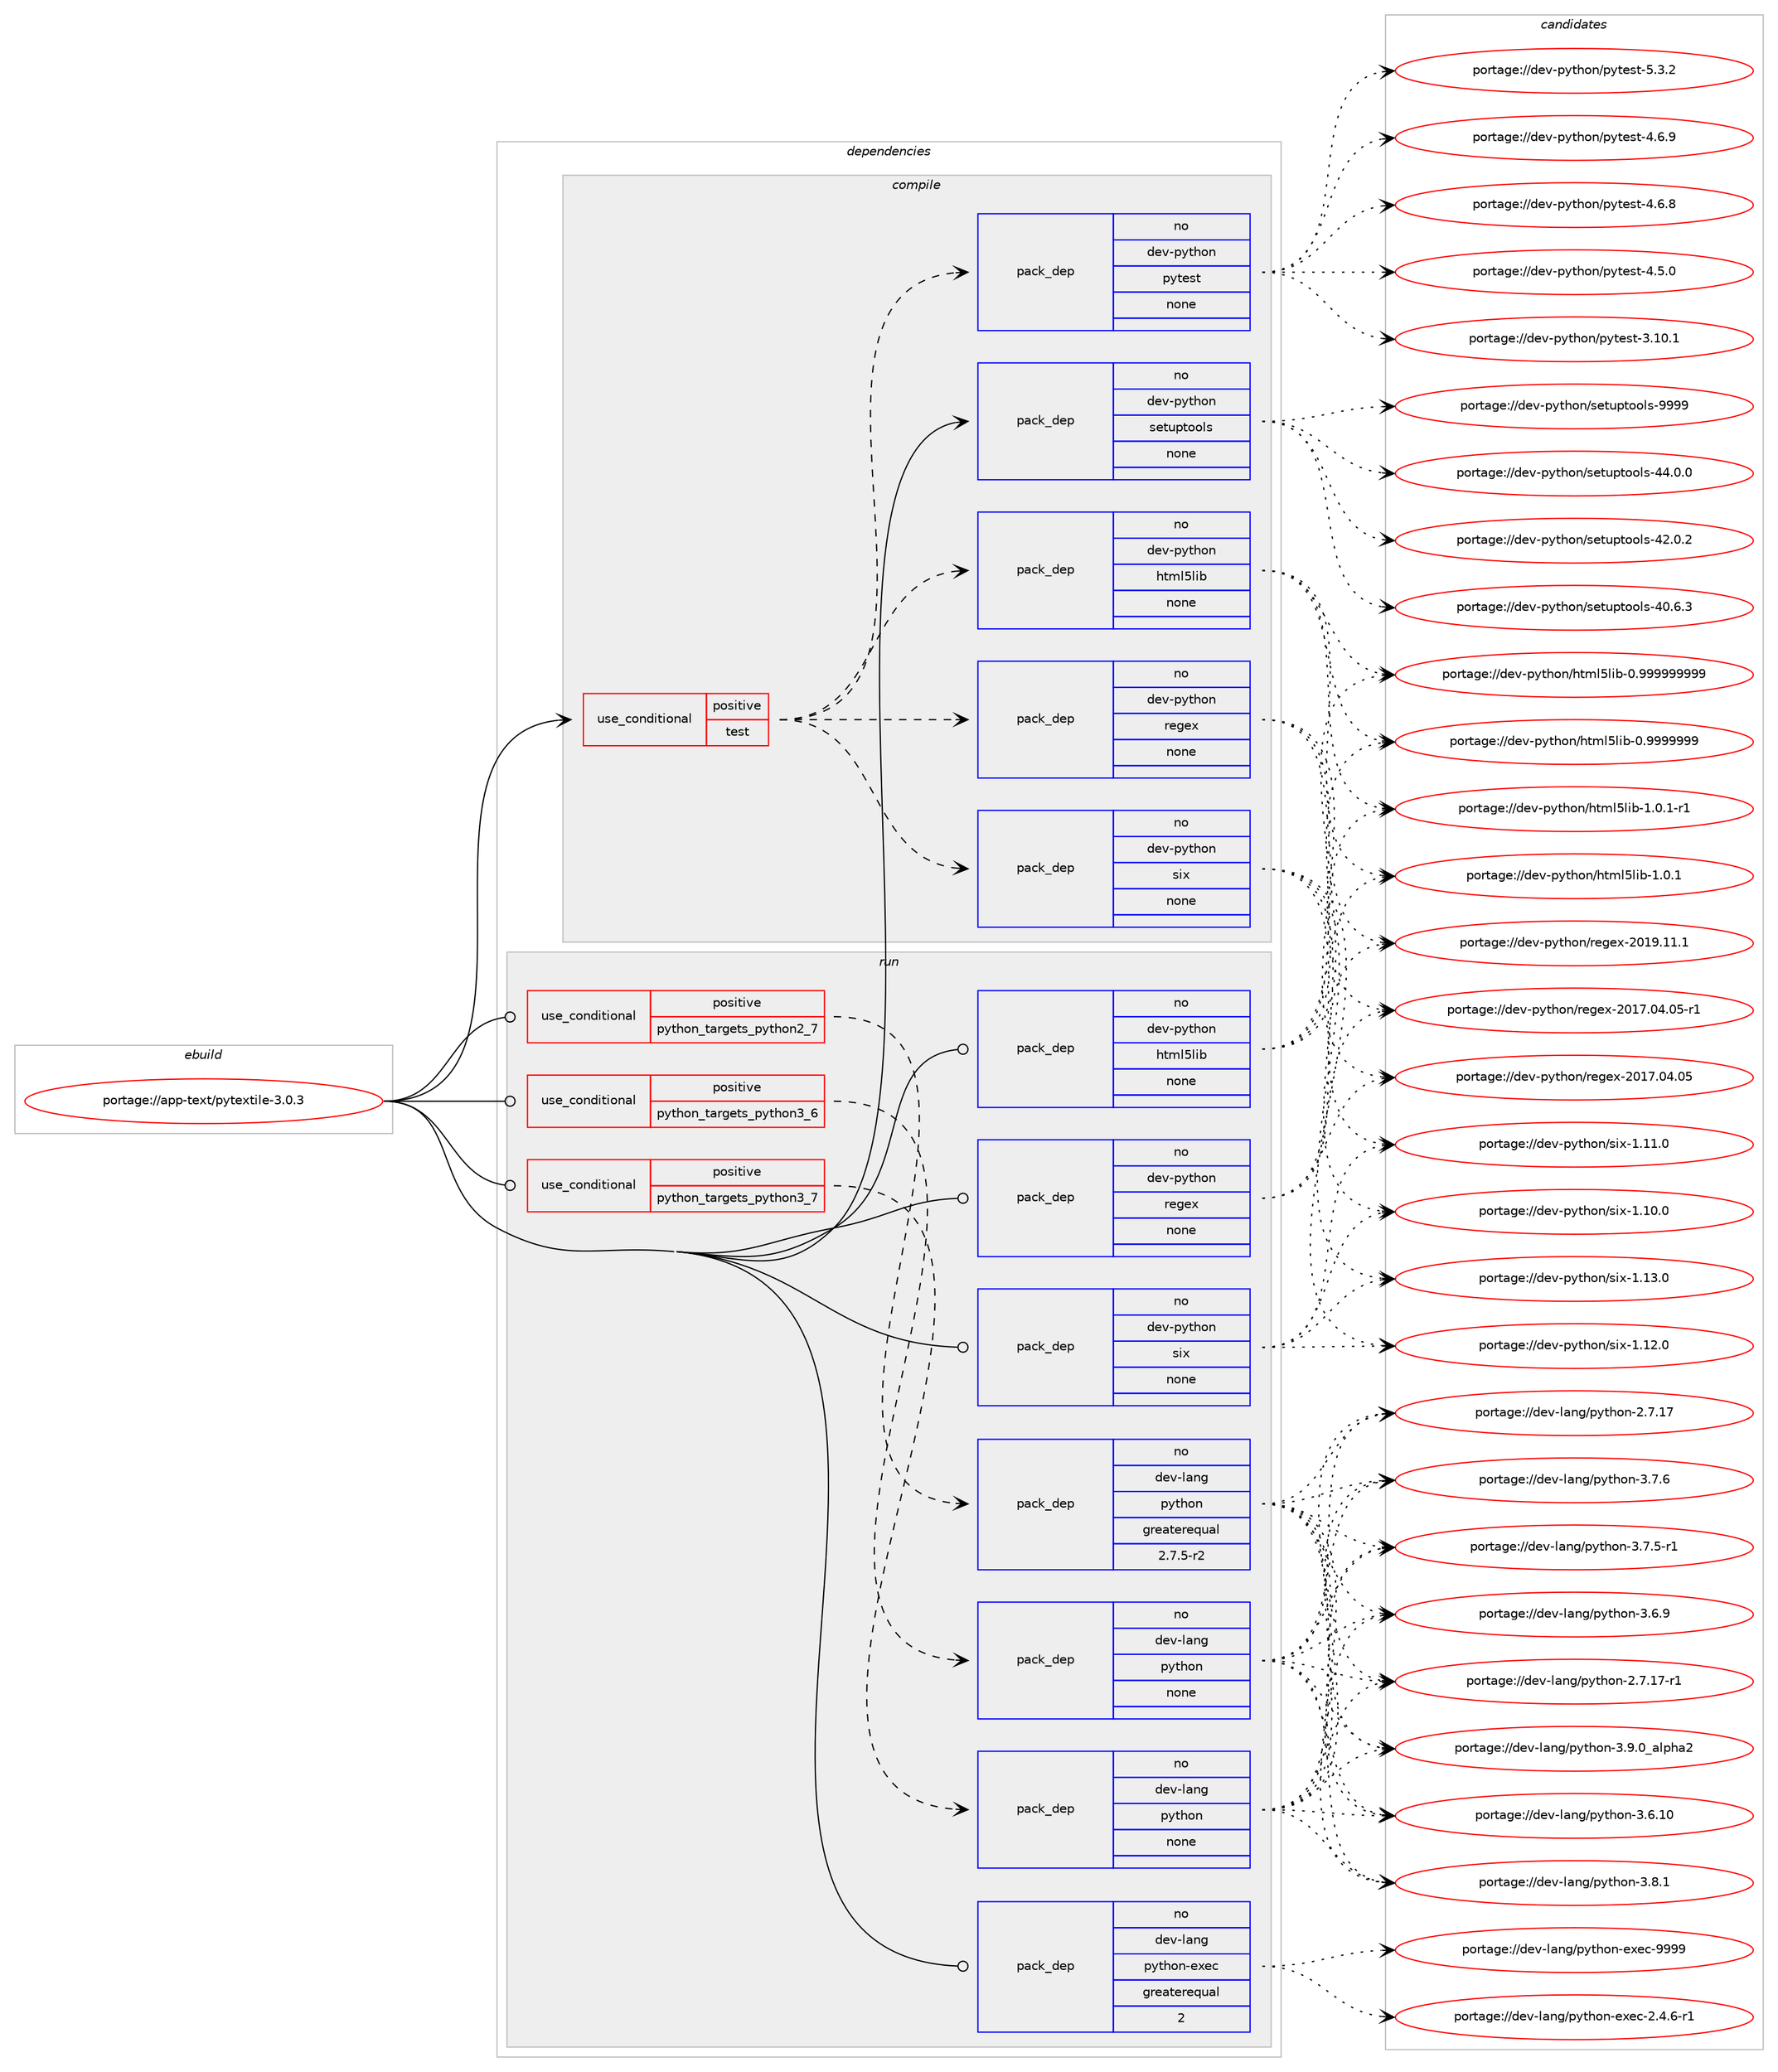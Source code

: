 digraph prolog {

# *************
# Graph options
# *************

newrank=true;
concentrate=true;
compound=true;
graph [rankdir=LR,fontname=Helvetica,fontsize=10,ranksep=1.5];#, ranksep=2.5, nodesep=0.2];
edge  [arrowhead=vee];
node  [fontname=Helvetica,fontsize=10];

# **********
# The ebuild
# **********

subgraph cluster_leftcol {
color=gray;
label=<<i>ebuild</i>>;
id [label="portage://app-text/pytextile-3.0.3", color=red, width=4, href="../app-text/pytextile-3.0.3.svg"];
}

# ****************
# The dependencies
# ****************

subgraph cluster_midcol {
color=gray;
label=<<i>dependencies</i>>;
subgraph cluster_compile {
fillcolor="#eeeeee";
style=filled;
label=<<i>compile</i>>;
subgraph cond139733 {
dependency593299 [label=<<TABLE BORDER="0" CELLBORDER="1" CELLSPACING="0" CELLPADDING="4"><TR><TD ROWSPAN="3" CELLPADDING="10">use_conditional</TD></TR><TR><TD>positive</TD></TR><TR><TD>test</TD></TR></TABLE>>, shape=none, color=red];
subgraph pack445659 {
dependency593300 [label=<<TABLE BORDER="0" CELLBORDER="1" CELLSPACING="0" CELLPADDING="4" WIDTH="220"><TR><TD ROWSPAN="6" CELLPADDING="30">pack_dep</TD></TR><TR><TD WIDTH="110">no</TD></TR><TR><TD>dev-python</TD></TR><TR><TD>html5lib</TD></TR><TR><TD>none</TD></TR><TR><TD></TD></TR></TABLE>>, shape=none, color=blue];
}
dependency593299:e -> dependency593300:w [weight=20,style="dashed",arrowhead="vee"];
subgraph pack445660 {
dependency593301 [label=<<TABLE BORDER="0" CELLBORDER="1" CELLSPACING="0" CELLPADDING="4" WIDTH="220"><TR><TD ROWSPAN="6" CELLPADDING="30">pack_dep</TD></TR><TR><TD WIDTH="110">no</TD></TR><TR><TD>dev-python</TD></TR><TR><TD>regex</TD></TR><TR><TD>none</TD></TR><TR><TD></TD></TR></TABLE>>, shape=none, color=blue];
}
dependency593299:e -> dependency593301:w [weight=20,style="dashed",arrowhead="vee"];
subgraph pack445661 {
dependency593302 [label=<<TABLE BORDER="0" CELLBORDER="1" CELLSPACING="0" CELLPADDING="4" WIDTH="220"><TR><TD ROWSPAN="6" CELLPADDING="30">pack_dep</TD></TR><TR><TD WIDTH="110">no</TD></TR><TR><TD>dev-python</TD></TR><TR><TD>six</TD></TR><TR><TD>none</TD></TR><TR><TD></TD></TR></TABLE>>, shape=none, color=blue];
}
dependency593299:e -> dependency593302:w [weight=20,style="dashed",arrowhead="vee"];
subgraph pack445662 {
dependency593303 [label=<<TABLE BORDER="0" CELLBORDER="1" CELLSPACING="0" CELLPADDING="4" WIDTH="220"><TR><TD ROWSPAN="6" CELLPADDING="30">pack_dep</TD></TR><TR><TD WIDTH="110">no</TD></TR><TR><TD>dev-python</TD></TR><TR><TD>pytest</TD></TR><TR><TD>none</TD></TR><TR><TD></TD></TR></TABLE>>, shape=none, color=blue];
}
dependency593299:e -> dependency593303:w [weight=20,style="dashed",arrowhead="vee"];
}
id:e -> dependency593299:w [weight=20,style="solid",arrowhead="vee"];
subgraph pack445663 {
dependency593304 [label=<<TABLE BORDER="0" CELLBORDER="1" CELLSPACING="0" CELLPADDING="4" WIDTH="220"><TR><TD ROWSPAN="6" CELLPADDING="30">pack_dep</TD></TR><TR><TD WIDTH="110">no</TD></TR><TR><TD>dev-python</TD></TR><TR><TD>setuptools</TD></TR><TR><TD>none</TD></TR><TR><TD></TD></TR></TABLE>>, shape=none, color=blue];
}
id:e -> dependency593304:w [weight=20,style="solid",arrowhead="vee"];
}
subgraph cluster_compileandrun {
fillcolor="#eeeeee";
style=filled;
label=<<i>compile and run</i>>;
}
subgraph cluster_run {
fillcolor="#eeeeee";
style=filled;
label=<<i>run</i>>;
subgraph cond139734 {
dependency593305 [label=<<TABLE BORDER="0" CELLBORDER="1" CELLSPACING="0" CELLPADDING="4"><TR><TD ROWSPAN="3" CELLPADDING="10">use_conditional</TD></TR><TR><TD>positive</TD></TR><TR><TD>python_targets_python2_7</TD></TR></TABLE>>, shape=none, color=red];
subgraph pack445664 {
dependency593306 [label=<<TABLE BORDER="0" CELLBORDER="1" CELLSPACING="0" CELLPADDING="4" WIDTH="220"><TR><TD ROWSPAN="6" CELLPADDING="30">pack_dep</TD></TR><TR><TD WIDTH="110">no</TD></TR><TR><TD>dev-lang</TD></TR><TR><TD>python</TD></TR><TR><TD>greaterequal</TD></TR><TR><TD>2.7.5-r2</TD></TR></TABLE>>, shape=none, color=blue];
}
dependency593305:e -> dependency593306:w [weight=20,style="dashed",arrowhead="vee"];
}
id:e -> dependency593305:w [weight=20,style="solid",arrowhead="odot"];
subgraph cond139735 {
dependency593307 [label=<<TABLE BORDER="0" CELLBORDER="1" CELLSPACING="0" CELLPADDING="4"><TR><TD ROWSPAN="3" CELLPADDING="10">use_conditional</TD></TR><TR><TD>positive</TD></TR><TR><TD>python_targets_python3_6</TD></TR></TABLE>>, shape=none, color=red];
subgraph pack445665 {
dependency593308 [label=<<TABLE BORDER="0" CELLBORDER="1" CELLSPACING="0" CELLPADDING="4" WIDTH="220"><TR><TD ROWSPAN="6" CELLPADDING="30">pack_dep</TD></TR><TR><TD WIDTH="110">no</TD></TR><TR><TD>dev-lang</TD></TR><TR><TD>python</TD></TR><TR><TD>none</TD></TR><TR><TD></TD></TR></TABLE>>, shape=none, color=blue];
}
dependency593307:e -> dependency593308:w [weight=20,style="dashed",arrowhead="vee"];
}
id:e -> dependency593307:w [weight=20,style="solid",arrowhead="odot"];
subgraph cond139736 {
dependency593309 [label=<<TABLE BORDER="0" CELLBORDER="1" CELLSPACING="0" CELLPADDING="4"><TR><TD ROWSPAN="3" CELLPADDING="10">use_conditional</TD></TR><TR><TD>positive</TD></TR><TR><TD>python_targets_python3_7</TD></TR></TABLE>>, shape=none, color=red];
subgraph pack445666 {
dependency593310 [label=<<TABLE BORDER="0" CELLBORDER="1" CELLSPACING="0" CELLPADDING="4" WIDTH="220"><TR><TD ROWSPAN="6" CELLPADDING="30">pack_dep</TD></TR><TR><TD WIDTH="110">no</TD></TR><TR><TD>dev-lang</TD></TR><TR><TD>python</TD></TR><TR><TD>none</TD></TR><TR><TD></TD></TR></TABLE>>, shape=none, color=blue];
}
dependency593309:e -> dependency593310:w [weight=20,style="dashed",arrowhead="vee"];
}
id:e -> dependency593309:w [weight=20,style="solid",arrowhead="odot"];
subgraph pack445667 {
dependency593311 [label=<<TABLE BORDER="0" CELLBORDER="1" CELLSPACING="0" CELLPADDING="4" WIDTH="220"><TR><TD ROWSPAN="6" CELLPADDING="30">pack_dep</TD></TR><TR><TD WIDTH="110">no</TD></TR><TR><TD>dev-lang</TD></TR><TR><TD>python-exec</TD></TR><TR><TD>greaterequal</TD></TR><TR><TD>2</TD></TR></TABLE>>, shape=none, color=blue];
}
id:e -> dependency593311:w [weight=20,style="solid",arrowhead="odot"];
subgraph pack445668 {
dependency593312 [label=<<TABLE BORDER="0" CELLBORDER="1" CELLSPACING="0" CELLPADDING="4" WIDTH="220"><TR><TD ROWSPAN="6" CELLPADDING="30">pack_dep</TD></TR><TR><TD WIDTH="110">no</TD></TR><TR><TD>dev-python</TD></TR><TR><TD>html5lib</TD></TR><TR><TD>none</TD></TR><TR><TD></TD></TR></TABLE>>, shape=none, color=blue];
}
id:e -> dependency593312:w [weight=20,style="solid",arrowhead="odot"];
subgraph pack445669 {
dependency593313 [label=<<TABLE BORDER="0" CELLBORDER="1" CELLSPACING="0" CELLPADDING="4" WIDTH="220"><TR><TD ROWSPAN="6" CELLPADDING="30">pack_dep</TD></TR><TR><TD WIDTH="110">no</TD></TR><TR><TD>dev-python</TD></TR><TR><TD>regex</TD></TR><TR><TD>none</TD></TR><TR><TD></TD></TR></TABLE>>, shape=none, color=blue];
}
id:e -> dependency593313:w [weight=20,style="solid",arrowhead="odot"];
subgraph pack445670 {
dependency593314 [label=<<TABLE BORDER="0" CELLBORDER="1" CELLSPACING="0" CELLPADDING="4" WIDTH="220"><TR><TD ROWSPAN="6" CELLPADDING="30">pack_dep</TD></TR><TR><TD WIDTH="110">no</TD></TR><TR><TD>dev-python</TD></TR><TR><TD>six</TD></TR><TR><TD>none</TD></TR><TR><TD></TD></TR></TABLE>>, shape=none, color=blue];
}
id:e -> dependency593314:w [weight=20,style="solid",arrowhead="odot"];
}
}

# **************
# The candidates
# **************

subgraph cluster_choices {
rank=same;
color=gray;
label=<<i>candidates</i>>;

subgraph choice445659 {
color=black;
nodesep=1;
choice100101118451121211161041111104710411610910853108105984549464846494511449 [label="portage://dev-python/html5lib-1.0.1-r1", color=red, width=4,href="../dev-python/html5lib-1.0.1-r1.svg"];
choice10010111845112121116104111110471041161091085310810598454946484649 [label="portage://dev-python/html5lib-1.0.1", color=red, width=4,href="../dev-python/html5lib-1.0.1.svg"];
choice10010111845112121116104111110471041161091085310810598454846575757575757575757 [label="portage://dev-python/html5lib-0.999999999", color=red, width=4,href="../dev-python/html5lib-0.999999999.svg"];
choice1001011184511212111610411111047104116109108531081059845484657575757575757 [label="portage://dev-python/html5lib-0.9999999", color=red, width=4,href="../dev-python/html5lib-0.9999999.svg"];
dependency593300:e -> choice100101118451121211161041111104710411610910853108105984549464846494511449:w [style=dotted,weight="100"];
dependency593300:e -> choice10010111845112121116104111110471041161091085310810598454946484649:w [style=dotted,weight="100"];
dependency593300:e -> choice10010111845112121116104111110471041161091085310810598454846575757575757575757:w [style=dotted,weight="100"];
dependency593300:e -> choice1001011184511212111610411111047104116109108531081059845484657575757575757:w [style=dotted,weight="100"];
}
subgraph choice445660 {
color=black;
nodesep=1;
choice100101118451121211161041111104711410110310112045504849574649494649 [label="portage://dev-python/regex-2019.11.1", color=red, width=4,href="../dev-python/regex-2019.11.1.svg"];
choice100101118451121211161041111104711410110310112045504849554648524648534511449 [label="portage://dev-python/regex-2017.04.05-r1", color=red, width=4,href="../dev-python/regex-2017.04.05-r1.svg"];
choice10010111845112121116104111110471141011031011204550484955464852464853 [label="portage://dev-python/regex-2017.04.05", color=red, width=4,href="../dev-python/regex-2017.04.05.svg"];
dependency593301:e -> choice100101118451121211161041111104711410110310112045504849574649494649:w [style=dotted,weight="100"];
dependency593301:e -> choice100101118451121211161041111104711410110310112045504849554648524648534511449:w [style=dotted,weight="100"];
dependency593301:e -> choice10010111845112121116104111110471141011031011204550484955464852464853:w [style=dotted,weight="100"];
}
subgraph choice445661 {
color=black;
nodesep=1;
choice100101118451121211161041111104711510512045494649514648 [label="portage://dev-python/six-1.13.0", color=red, width=4,href="../dev-python/six-1.13.0.svg"];
choice100101118451121211161041111104711510512045494649504648 [label="portage://dev-python/six-1.12.0", color=red, width=4,href="../dev-python/six-1.12.0.svg"];
choice100101118451121211161041111104711510512045494649494648 [label="portage://dev-python/six-1.11.0", color=red, width=4,href="../dev-python/six-1.11.0.svg"];
choice100101118451121211161041111104711510512045494649484648 [label="portage://dev-python/six-1.10.0", color=red, width=4,href="../dev-python/six-1.10.0.svg"];
dependency593302:e -> choice100101118451121211161041111104711510512045494649514648:w [style=dotted,weight="100"];
dependency593302:e -> choice100101118451121211161041111104711510512045494649504648:w [style=dotted,weight="100"];
dependency593302:e -> choice100101118451121211161041111104711510512045494649494648:w [style=dotted,weight="100"];
dependency593302:e -> choice100101118451121211161041111104711510512045494649484648:w [style=dotted,weight="100"];
}
subgraph choice445662 {
color=black;
nodesep=1;
choice1001011184511212111610411111047112121116101115116455346514650 [label="portage://dev-python/pytest-5.3.2", color=red, width=4,href="../dev-python/pytest-5.3.2.svg"];
choice1001011184511212111610411111047112121116101115116455246544657 [label="portage://dev-python/pytest-4.6.9", color=red, width=4,href="../dev-python/pytest-4.6.9.svg"];
choice1001011184511212111610411111047112121116101115116455246544656 [label="portage://dev-python/pytest-4.6.8", color=red, width=4,href="../dev-python/pytest-4.6.8.svg"];
choice1001011184511212111610411111047112121116101115116455246534648 [label="portage://dev-python/pytest-4.5.0", color=red, width=4,href="../dev-python/pytest-4.5.0.svg"];
choice100101118451121211161041111104711212111610111511645514649484649 [label="portage://dev-python/pytest-3.10.1", color=red, width=4,href="../dev-python/pytest-3.10.1.svg"];
dependency593303:e -> choice1001011184511212111610411111047112121116101115116455346514650:w [style=dotted,weight="100"];
dependency593303:e -> choice1001011184511212111610411111047112121116101115116455246544657:w [style=dotted,weight="100"];
dependency593303:e -> choice1001011184511212111610411111047112121116101115116455246544656:w [style=dotted,weight="100"];
dependency593303:e -> choice1001011184511212111610411111047112121116101115116455246534648:w [style=dotted,weight="100"];
dependency593303:e -> choice100101118451121211161041111104711212111610111511645514649484649:w [style=dotted,weight="100"];
}
subgraph choice445663 {
color=black;
nodesep=1;
choice10010111845112121116104111110471151011161171121161111111081154557575757 [label="portage://dev-python/setuptools-9999", color=red, width=4,href="../dev-python/setuptools-9999.svg"];
choice100101118451121211161041111104711510111611711211611111110811545525246484648 [label="portage://dev-python/setuptools-44.0.0", color=red, width=4,href="../dev-python/setuptools-44.0.0.svg"];
choice100101118451121211161041111104711510111611711211611111110811545525046484650 [label="portage://dev-python/setuptools-42.0.2", color=red, width=4,href="../dev-python/setuptools-42.0.2.svg"];
choice100101118451121211161041111104711510111611711211611111110811545524846544651 [label="portage://dev-python/setuptools-40.6.3", color=red, width=4,href="../dev-python/setuptools-40.6.3.svg"];
dependency593304:e -> choice10010111845112121116104111110471151011161171121161111111081154557575757:w [style=dotted,weight="100"];
dependency593304:e -> choice100101118451121211161041111104711510111611711211611111110811545525246484648:w [style=dotted,weight="100"];
dependency593304:e -> choice100101118451121211161041111104711510111611711211611111110811545525046484650:w [style=dotted,weight="100"];
dependency593304:e -> choice100101118451121211161041111104711510111611711211611111110811545524846544651:w [style=dotted,weight="100"];
}
subgraph choice445664 {
color=black;
nodesep=1;
choice10010111845108971101034711212111610411111045514657464895971081121049750 [label="portage://dev-lang/python-3.9.0_alpha2", color=red, width=4,href="../dev-lang/python-3.9.0_alpha2.svg"];
choice100101118451089711010347112121116104111110455146564649 [label="portage://dev-lang/python-3.8.1", color=red, width=4,href="../dev-lang/python-3.8.1.svg"];
choice100101118451089711010347112121116104111110455146554654 [label="portage://dev-lang/python-3.7.6", color=red, width=4,href="../dev-lang/python-3.7.6.svg"];
choice1001011184510897110103471121211161041111104551465546534511449 [label="portage://dev-lang/python-3.7.5-r1", color=red, width=4,href="../dev-lang/python-3.7.5-r1.svg"];
choice100101118451089711010347112121116104111110455146544657 [label="portage://dev-lang/python-3.6.9", color=red, width=4,href="../dev-lang/python-3.6.9.svg"];
choice10010111845108971101034711212111610411111045514654464948 [label="portage://dev-lang/python-3.6.10", color=red, width=4,href="../dev-lang/python-3.6.10.svg"];
choice100101118451089711010347112121116104111110455046554649554511449 [label="portage://dev-lang/python-2.7.17-r1", color=red, width=4,href="../dev-lang/python-2.7.17-r1.svg"];
choice10010111845108971101034711212111610411111045504655464955 [label="portage://dev-lang/python-2.7.17", color=red, width=4,href="../dev-lang/python-2.7.17.svg"];
dependency593306:e -> choice10010111845108971101034711212111610411111045514657464895971081121049750:w [style=dotted,weight="100"];
dependency593306:e -> choice100101118451089711010347112121116104111110455146564649:w [style=dotted,weight="100"];
dependency593306:e -> choice100101118451089711010347112121116104111110455146554654:w [style=dotted,weight="100"];
dependency593306:e -> choice1001011184510897110103471121211161041111104551465546534511449:w [style=dotted,weight="100"];
dependency593306:e -> choice100101118451089711010347112121116104111110455146544657:w [style=dotted,weight="100"];
dependency593306:e -> choice10010111845108971101034711212111610411111045514654464948:w [style=dotted,weight="100"];
dependency593306:e -> choice100101118451089711010347112121116104111110455046554649554511449:w [style=dotted,weight="100"];
dependency593306:e -> choice10010111845108971101034711212111610411111045504655464955:w [style=dotted,weight="100"];
}
subgraph choice445665 {
color=black;
nodesep=1;
choice10010111845108971101034711212111610411111045514657464895971081121049750 [label="portage://dev-lang/python-3.9.0_alpha2", color=red, width=4,href="../dev-lang/python-3.9.0_alpha2.svg"];
choice100101118451089711010347112121116104111110455146564649 [label="portage://dev-lang/python-3.8.1", color=red, width=4,href="../dev-lang/python-3.8.1.svg"];
choice100101118451089711010347112121116104111110455146554654 [label="portage://dev-lang/python-3.7.6", color=red, width=4,href="../dev-lang/python-3.7.6.svg"];
choice1001011184510897110103471121211161041111104551465546534511449 [label="portage://dev-lang/python-3.7.5-r1", color=red, width=4,href="../dev-lang/python-3.7.5-r1.svg"];
choice100101118451089711010347112121116104111110455146544657 [label="portage://dev-lang/python-3.6.9", color=red, width=4,href="../dev-lang/python-3.6.9.svg"];
choice10010111845108971101034711212111610411111045514654464948 [label="portage://dev-lang/python-3.6.10", color=red, width=4,href="../dev-lang/python-3.6.10.svg"];
choice100101118451089711010347112121116104111110455046554649554511449 [label="portage://dev-lang/python-2.7.17-r1", color=red, width=4,href="../dev-lang/python-2.7.17-r1.svg"];
choice10010111845108971101034711212111610411111045504655464955 [label="portage://dev-lang/python-2.7.17", color=red, width=4,href="../dev-lang/python-2.7.17.svg"];
dependency593308:e -> choice10010111845108971101034711212111610411111045514657464895971081121049750:w [style=dotted,weight="100"];
dependency593308:e -> choice100101118451089711010347112121116104111110455146564649:w [style=dotted,weight="100"];
dependency593308:e -> choice100101118451089711010347112121116104111110455146554654:w [style=dotted,weight="100"];
dependency593308:e -> choice1001011184510897110103471121211161041111104551465546534511449:w [style=dotted,weight="100"];
dependency593308:e -> choice100101118451089711010347112121116104111110455146544657:w [style=dotted,weight="100"];
dependency593308:e -> choice10010111845108971101034711212111610411111045514654464948:w [style=dotted,weight="100"];
dependency593308:e -> choice100101118451089711010347112121116104111110455046554649554511449:w [style=dotted,weight="100"];
dependency593308:e -> choice10010111845108971101034711212111610411111045504655464955:w [style=dotted,weight="100"];
}
subgraph choice445666 {
color=black;
nodesep=1;
choice10010111845108971101034711212111610411111045514657464895971081121049750 [label="portage://dev-lang/python-3.9.0_alpha2", color=red, width=4,href="../dev-lang/python-3.9.0_alpha2.svg"];
choice100101118451089711010347112121116104111110455146564649 [label="portage://dev-lang/python-3.8.1", color=red, width=4,href="../dev-lang/python-3.8.1.svg"];
choice100101118451089711010347112121116104111110455146554654 [label="portage://dev-lang/python-3.7.6", color=red, width=4,href="../dev-lang/python-3.7.6.svg"];
choice1001011184510897110103471121211161041111104551465546534511449 [label="portage://dev-lang/python-3.7.5-r1", color=red, width=4,href="../dev-lang/python-3.7.5-r1.svg"];
choice100101118451089711010347112121116104111110455146544657 [label="portage://dev-lang/python-3.6.9", color=red, width=4,href="../dev-lang/python-3.6.9.svg"];
choice10010111845108971101034711212111610411111045514654464948 [label="portage://dev-lang/python-3.6.10", color=red, width=4,href="../dev-lang/python-3.6.10.svg"];
choice100101118451089711010347112121116104111110455046554649554511449 [label="portage://dev-lang/python-2.7.17-r1", color=red, width=4,href="../dev-lang/python-2.7.17-r1.svg"];
choice10010111845108971101034711212111610411111045504655464955 [label="portage://dev-lang/python-2.7.17", color=red, width=4,href="../dev-lang/python-2.7.17.svg"];
dependency593310:e -> choice10010111845108971101034711212111610411111045514657464895971081121049750:w [style=dotted,weight="100"];
dependency593310:e -> choice100101118451089711010347112121116104111110455146564649:w [style=dotted,weight="100"];
dependency593310:e -> choice100101118451089711010347112121116104111110455146554654:w [style=dotted,weight="100"];
dependency593310:e -> choice1001011184510897110103471121211161041111104551465546534511449:w [style=dotted,weight="100"];
dependency593310:e -> choice100101118451089711010347112121116104111110455146544657:w [style=dotted,weight="100"];
dependency593310:e -> choice10010111845108971101034711212111610411111045514654464948:w [style=dotted,weight="100"];
dependency593310:e -> choice100101118451089711010347112121116104111110455046554649554511449:w [style=dotted,weight="100"];
dependency593310:e -> choice10010111845108971101034711212111610411111045504655464955:w [style=dotted,weight="100"];
}
subgraph choice445667 {
color=black;
nodesep=1;
choice10010111845108971101034711212111610411111045101120101994557575757 [label="portage://dev-lang/python-exec-9999", color=red, width=4,href="../dev-lang/python-exec-9999.svg"];
choice10010111845108971101034711212111610411111045101120101994550465246544511449 [label="portage://dev-lang/python-exec-2.4.6-r1", color=red, width=4,href="../dev-lang/python-exec-2.4.6-r1.svg"];
dependency593311:e -> choice10010111845108971101034711212111610411111045101120101994557575757:w [style=dotted,weight="100"];
dependency593311:e -> choice10010111845108971101034711212111610411111045101120101994550465246544511449:w [style=dotted,weight="100"];
}
subgraph choice445668 {
color=black;
nodesep=1;
choice100101118451121211161041111104710411610910853108105984549464846494511449 [label="portage://dev-python/html5lib-1.0.1-r1", color=red, width=4,href="../dev-python/html5lib-1.0.1-r1.svg"];
choice10010111845112121116104111110471041161091085310810598454946484649 [label="portage://dev-python/html5lib-1.0.1", color=red, width=4,href="../dev-python/html5lib-1.0.1.svg"];
choice10010111845112121116104111110471041161091085310810598454846575757575757575757 [label="portage://dev-python/html5lib-0.999999999", color=red, width=4,href="../dev-python/html5lib-0.999999999.svg"];
choice1001011184511212111610411111047104116109108531081059845484657575757575757 [label="portage://dev-python/html5lib-0.9999999", color=red, width=4,href="../dev-python/html5lib-0.9999999.svg"];
dependency593312:e -> choice100101118451121211161041111104710411610910853108105984549464846494511449:w [style=dotted,weight="100"];
dependency593312:e -> choice10010111845112121116104111110471041161091085310810598454946484649:w [style=dotted,weight="100"];
dependency593312:e -> choice10010111845112121116104111110471041161091085310810598454846575757575757575757:w [style=dotted,weight="100"];
dependency593312:e -> choice1001011184511212111610411111047104116109108531081059845484657575757575757:w [style=dotted,weight="100"];
}
subgraph choice445669 {
color=black;
nodesep=1;
choice100101118451121211161041111104711410110310112045504849574649494649 [label="portage://dev-python/regex-2019.11.1", color=red, width=4,href="../dev-python/regex-2019.11.1.svg"];
choice100101118451121211161041111104711410110310112045504849554648524648534511449 [label="portage://dev-python/regex-2017.04.05-r1", color=red, width=4,href="../dev-python/regex-2017.04.05-r1.svg"];
choice10010111845112121116104111110471141011031011204550484955464852464853 [label="portage://dev-python/regex-2017.04.05", color=red, width=4,href="../dev-python/regex-2017.04.05.svg"];
dependency593313:e -> choice100101118451121211161041111104711410110310112045504849574649494649:w [style=dotted,weight="100"];
dependency593313:e -> choice100101118451121211161041111104711410110310112045504849554648524648534511449:w [style=dotted,weight="100"];
dependency593313:e -> choice10010111845112121116104111110471141011031011204550484955464852464853:w [style=dotted,weight="100"];
}
subgraph choice445670 {
color=black;
nodesep=1;
choice100101118451121211161041111104711510512045494649514648 [label="portage://dev-python/six-1.13.0", color=red, width=4,href="../dev-python/six-1.13.0.svg"];
choice100101118451121211161041111104711510512045494649504648 [label="portage://dev-python/six-1.12.0", color=red, width=4,href="../dev-python/six-1.12.0.svg"];
choice100101118451121211161041111104711510512045494649494648 [label="portage://dev-python/six-1.11.0", color=red, width=4,href="../dev-python/six-1.11.0.svg"];
choice100101118451121211161041111104711510512045494649484648 [label="portage://dev-python/six-1.10.0", color=red, width=4,href="../dev-python/six-1.10.0.svg"];
dependency593314:e -> choice100101118451121211161041111104711510512045494649514648:w [style=dotted,weight="100"];
dependency593314:e -> choice100101118451121211161041111104711510512045494649504648:w [style=dotted,weight="100"];
dependency593314:e -> choice100101118451121211161041111104711510512045494649494648:w [style=dotted,weight="100"];
dependency593314:e -> choice100101118451121211161041111104711510512045494649484648:w [style=dotted,weight="100"];
}
}

}
